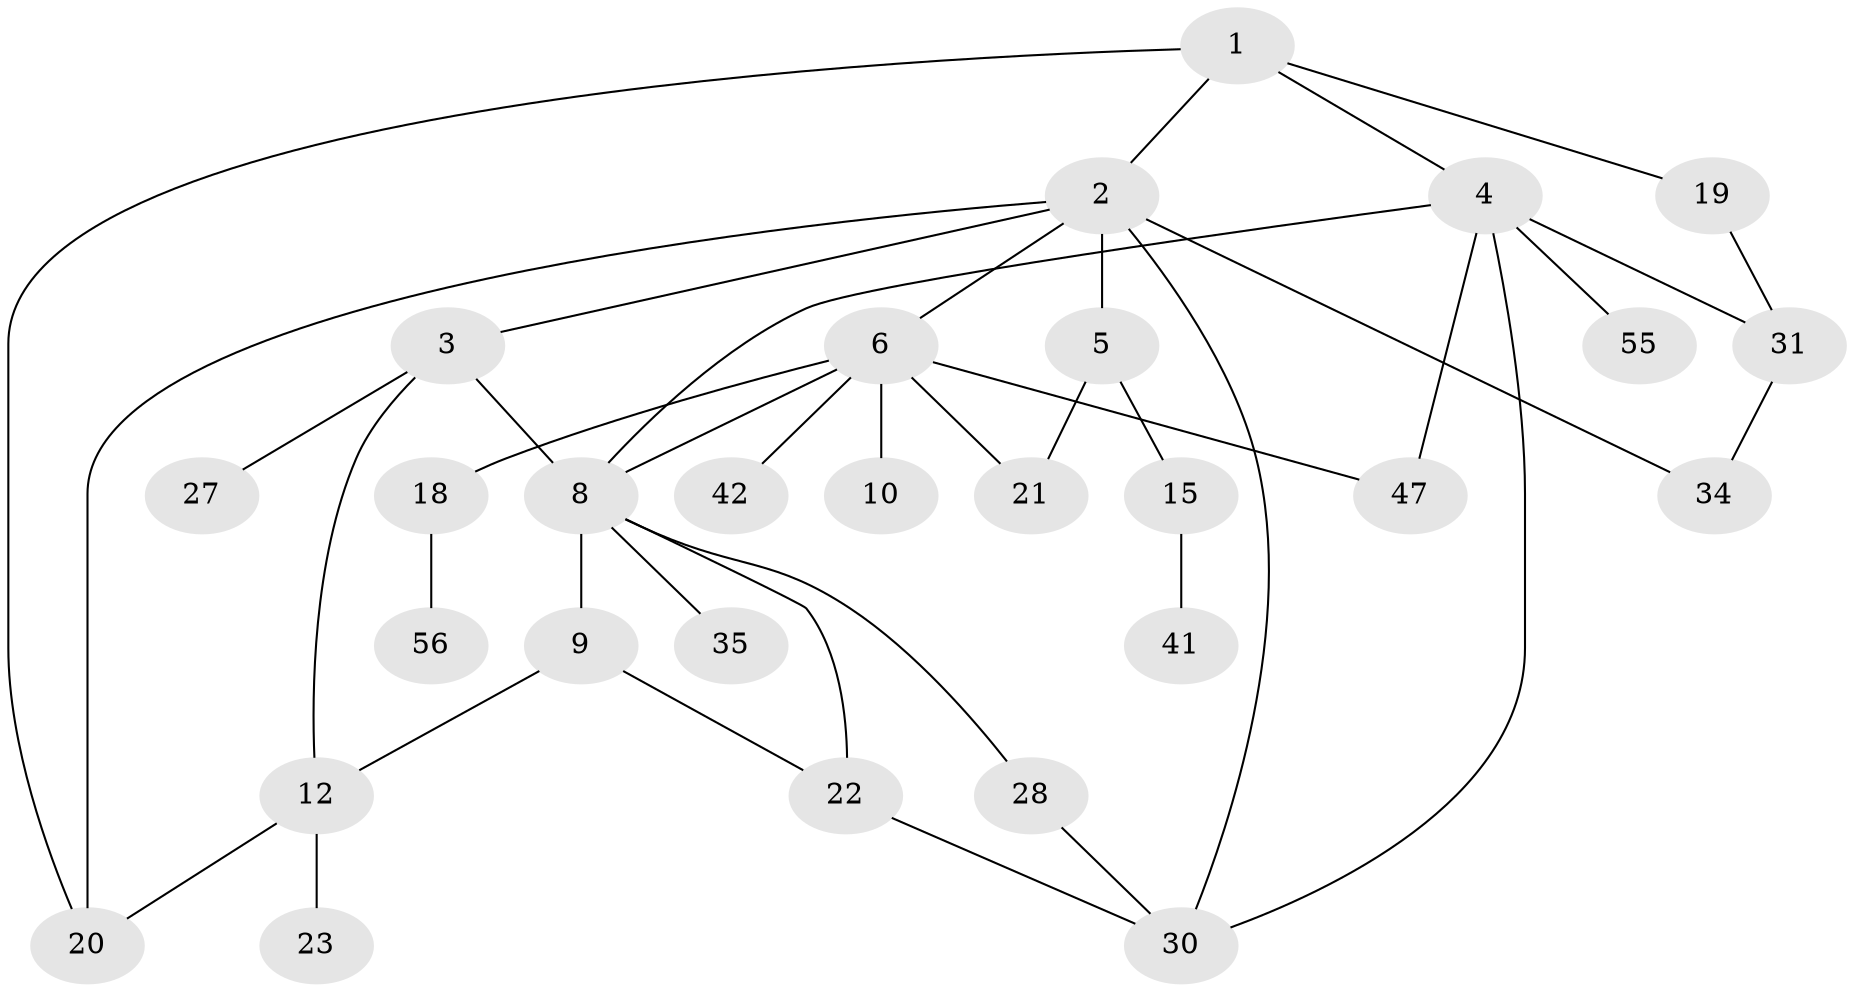 // original degree distribution, {4: 0.08771929824561403, 7: 0.017543859649122806, 5: 0.03508771929824561, 2: 0.3508771929824561, 8: 0.017543859649122806, 6: 0.017543859649122806, 3: 0.24561403508771928, 1: 0.22807017543859648}
// Generated by graph-tools (version 1.1) at 2025/13/03/09/25 04:13:38]
// undirected, 28 vertices, 40 edges
graph export_dot {
graph [start="1"]
  node [color=gray90,style=filled];
  1;
  2 [super="+46+29"];
  3 [super="+17"];
  4 [super="+45"];
  5 [super="+11"];
  6 [super="+7+50+40+48"];
  8 [super="+25"];
  9 [super="+16+57"];
  10 [super="+13+26"];
  12 [super="+39+53"];
  15;
  18 [super="+38+24"];
  19;
  20;
  21;
  22 [super="+36"];
  23 [super="+37"];
  27 [super="+52+33"];
  28;
  30 [super="+32"];
  31 [super="+43"];
  34;
  35;
  41;
  42;
  47;
  55;
  56;
  1 -- 2;
  1 -- 4;
  1 -- 19;
  1 -- 20;
  2 -- 3;
  2 -- 5;
  2 -- 6;
  2 -- 34;
  2 -- 30;
  2 -- 20;
  3 -- 27;
  3 -- 8;
  3 -- 12;
  4 -- 47;
  4 -- 55;
  4 -- 31;
  4 -- 8;
  4 -- 30;
  5 -- 21;
  5 -- 15;
  6 -- 10 [weight=2];
  6 -- 42;
  6 -- 8 [weight=2];
  6 -- 18;
  6 -- 47;
  6 -- 21;
  8 -- 9;
  8 -- 35;
  8 -- 28;
  8 -- 22;
  9 -- 12;
  9 -- 22;
  12 -- 23 [weight=2];
  12 -- 20;
  15 -- 41;
  18 -- 56;
  19 -- 31;
  22 -- 30;
  28 -- 30;
  31 -- 34;
}
